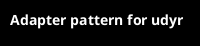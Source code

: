 @startuml Adapter

skinparam Monochrome reverse

title Adapter pattern for udyr


@enduml

